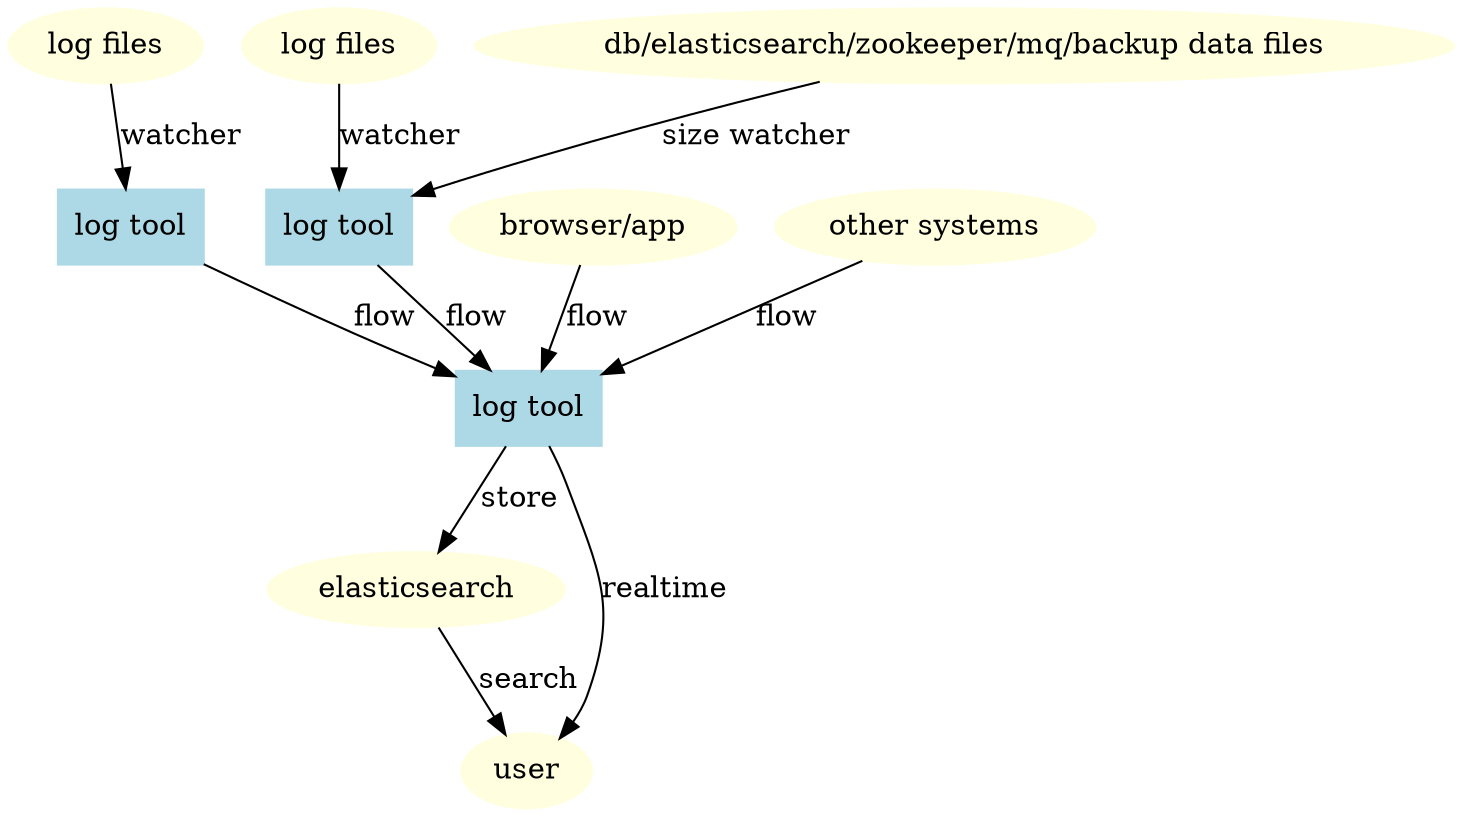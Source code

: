 digraph architecture {
    log_files_1 -> log_tool_1 [label="watcher"]
    log_files_2 -> log_tool_2 [label="watcher"]
    size_data_files -> log_tool_2 [label="size watcher"]
    log_tool_1 -> log_tool_0 [label="flow"]
    log_tool_2 -> log_tool_0 [label="flow"]
    front_end -> log_tool_0 [label="flow"]
    other_systems -> log_tool_0 [label="flow"]
    log_tool_0 -> elasticsearch [label="store"]
    log_tool_0 -> user [label="realtime"]
    elasticsearch -> user [label="search"]

    log_files_1[color = lightyellow, label = "log files", style = filled]
    log_files_2[color = lightyellow, label = "log files", style = filled]
    size_data_files[color = lightyellow, label = "db/elasticsearch/zookeeper/mq/backup data files", style = filled]
    elasticsearch[color = lightyellow, style = filled]
    user[color = lightyellow, style = filled]
    other_systems[color = lightyellow, label = "other systems", style = filled]
    front_end[color = lightyellow, label = "browser/app", style = filled]
    log_tool_1[shape = box, color = lightblue, label = "log tool", style = filled]
    log_tool_2[shape = box, color = lightblue, label = "log tool", style = filled]
    log_tool_0[shape = box, color = lightblue, label = "log tool", style = filled]
}